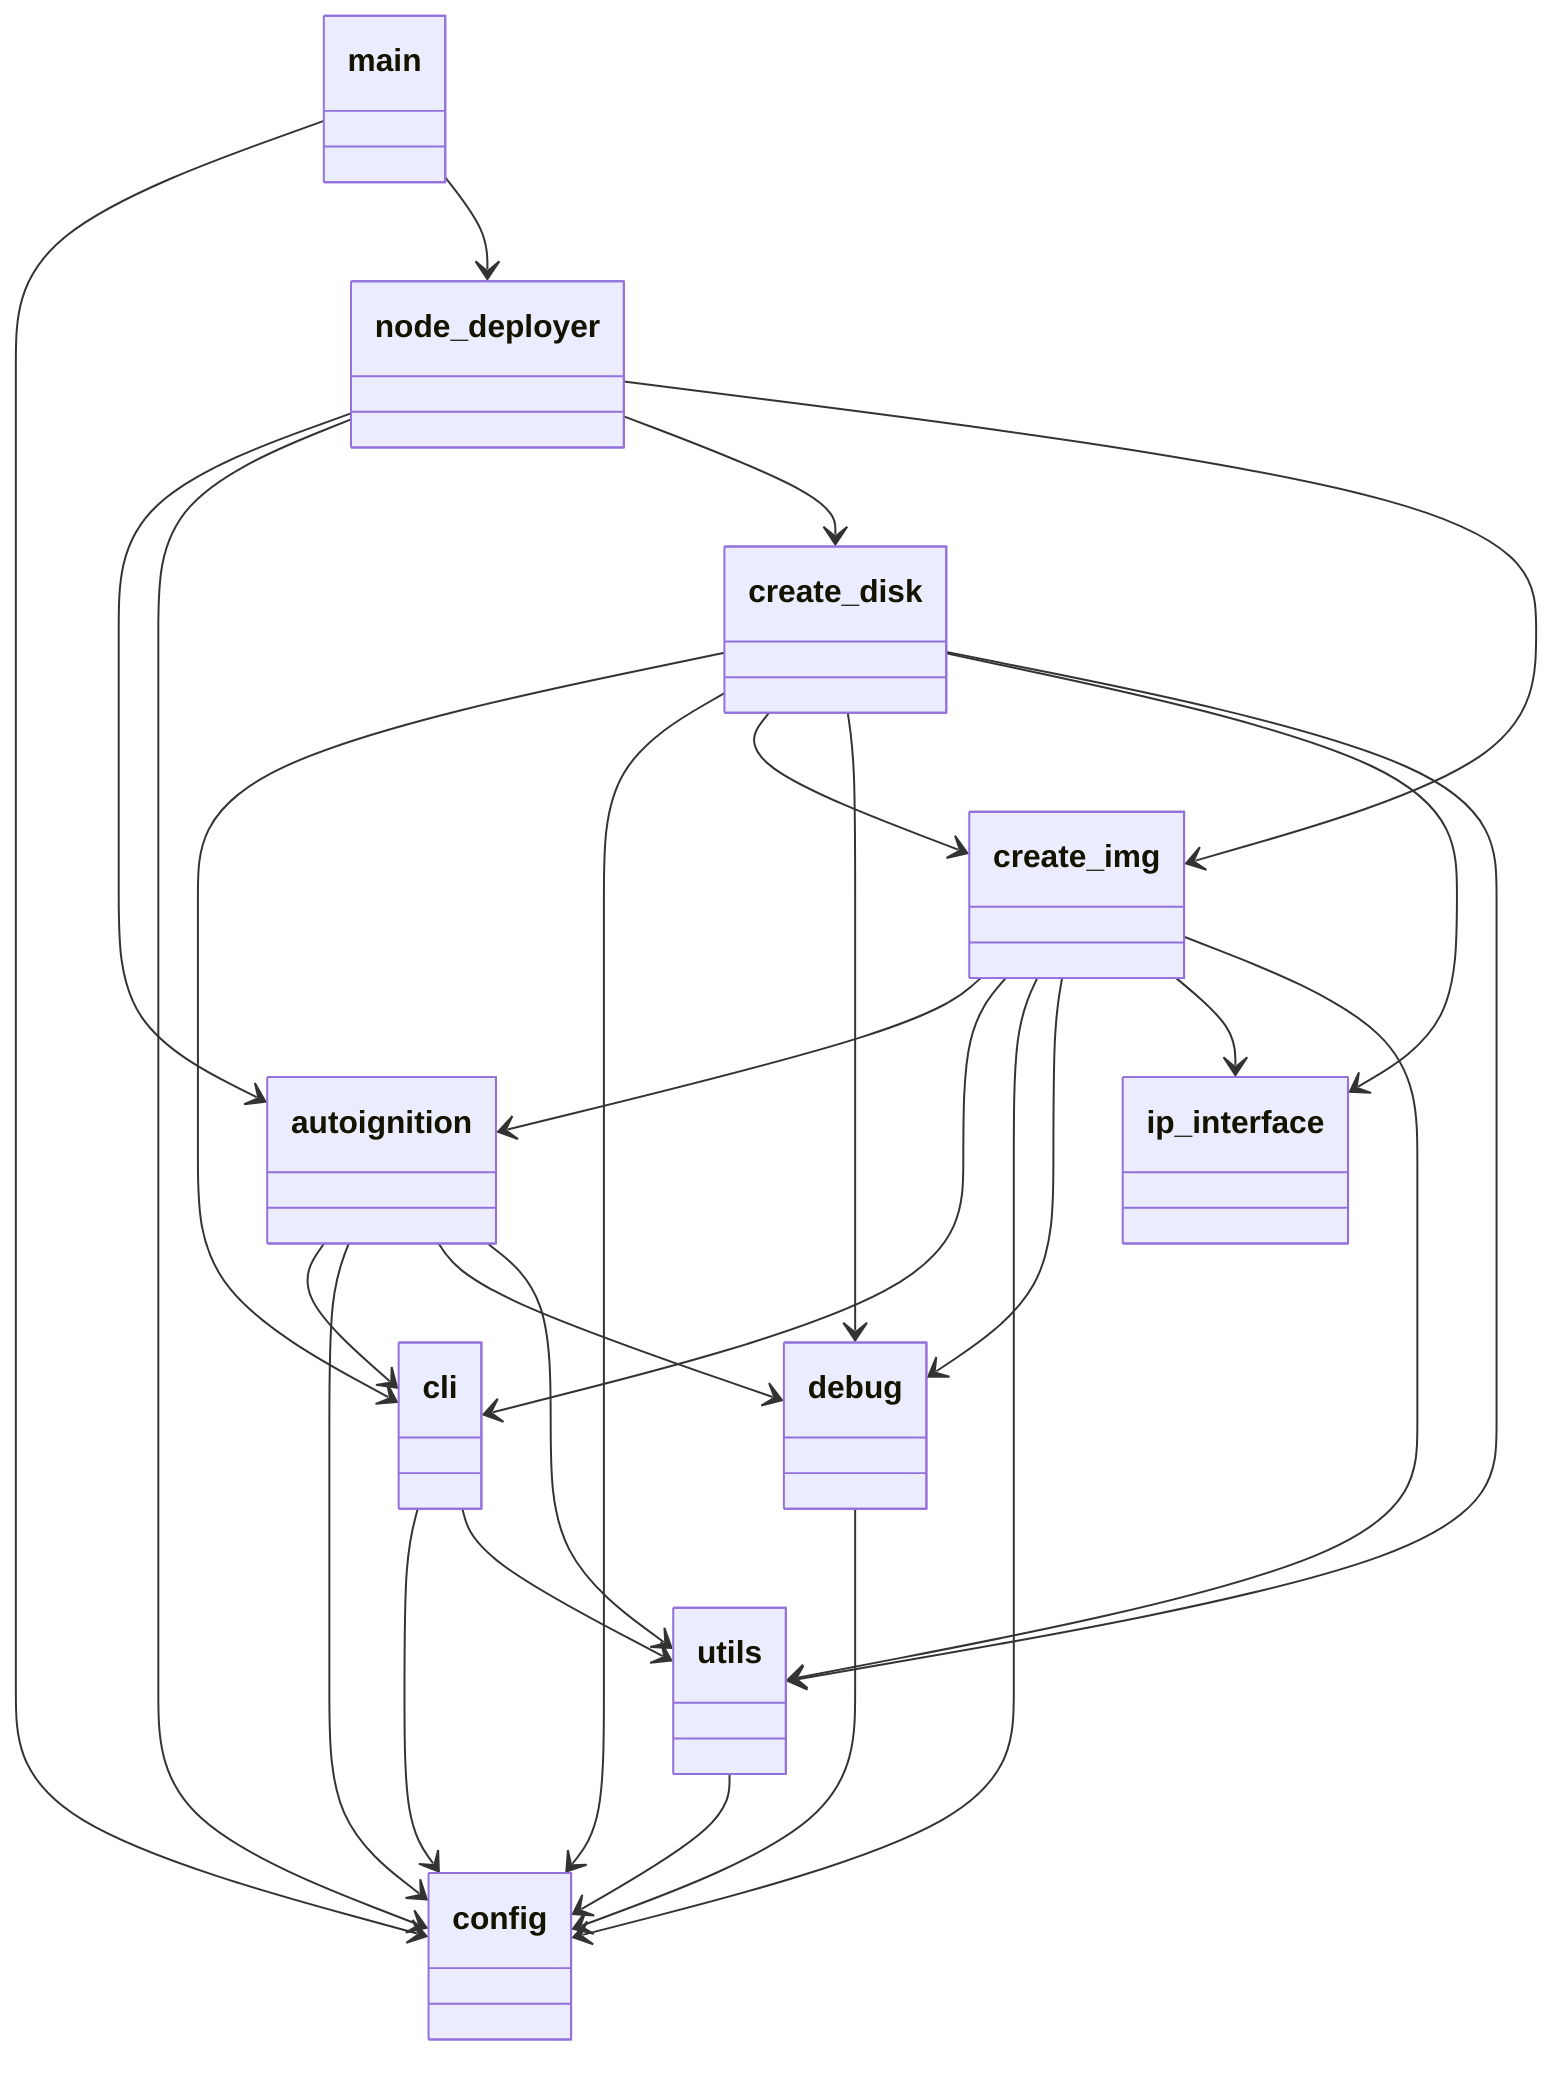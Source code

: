 classDiagram
  class node_deployer {
  }
  class __main__ {
  }
  class autoignition {
  }
  class cli {
  }
  class config {
  }
  class create_disk {
  }
  class create_img {
  }
  class debug {
  }
  class ip_interface {
  }
  class node_deployer {
  }
  class utils {
  }
  __main__ --> config
  __main__ --> node_deployer
  autoignition --> cli
  autoignition --> config
  autoignition --> debug
  autoignition --> utils
  cli --> config
  cli --> utils
  create_disk --> cli
  create_disk --> config
  create_disk --> create_img
  create_disk --> debug
  create_disk --> ip_interface
  create_disk --> utils
  create_img --> autoignition
  create_img --> cli
  create_img --> config
  create_img --> debug
  create_img --> ip_interface
  create_img --> utils
  debug --> config
  node_deployer --> autoignition
  node_deployer --> config
  node_deployer --> create_disk
  node_deployer --> create_img
  utils --> config